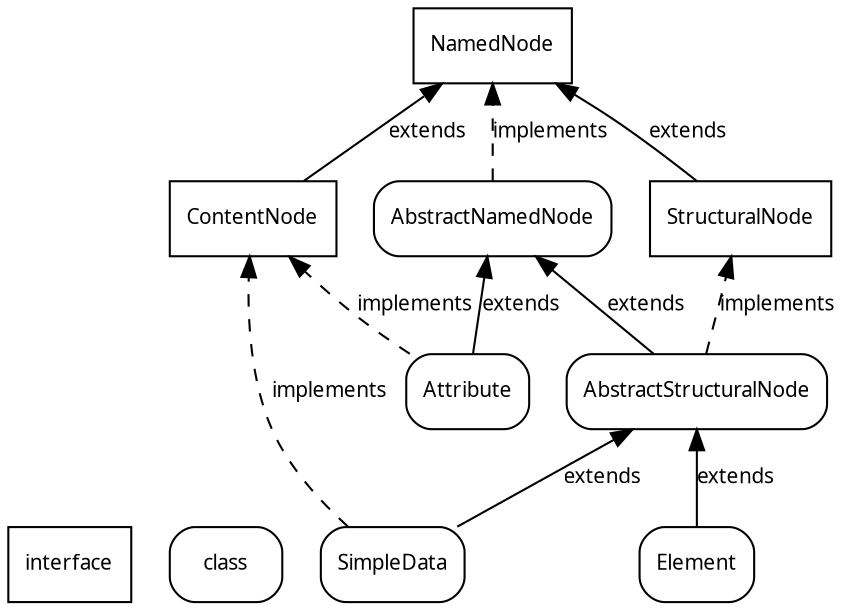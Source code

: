 digraph nodes {
	rankdir = BT;
	node [shape = rectangle, fontname = "TeXGyrePagella-Regular", fontsize = 10];
	edge [fontname = "TeXGyrePagella-Regular", fontsize = 10];
	interface [style = solid];
	class [style= rounded, label = "class"];
	
	NamedNode;
	StructuralNode;
	ContentNode;
	Element [style= rounded];
	SimpleData [style= rounded];
	Attribute [style= rounded];
	AbstractNamedNode [style= rounded];
	AbstractStructuralNode [style= rounded];
	
	StructuralNode -> NamedNode [label = "extends"];
	ContentNode -> NamedNode [label = "extends"];
	AbstractNamedNode -> NamedNode [style = dashed, label = "implements"];
	
	AbstractStructuralNode -> StructuralNode [style = dashed, label = "implements"];
	AbstractStructuralNode -> AbstractNamedNode [label = "extends"];
	
	Element -> AbstractStructuralNode [label = "extends"];
	SimpleData -> AbstractStructuralNode [label = "extends"];
	SimpleData -> ContentNode [style = dashed, label = "implements"];
	
	Attribute -> AbstractNamedNode [label = "extends"];
	Attribute -> ContentNode [style = dashed, label = "implements"];
}